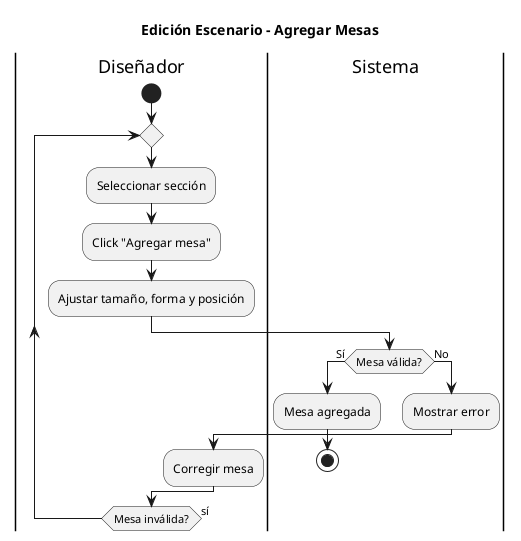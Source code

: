 @startuml
title Edición Escenario - Agregar Mesas
|Diseñador|
start
repeat
  :Seleccionar sección;
  :Click "Agregar mesa";
  :Ajustar tamaño, forma y posición;

  |Sistema|
  if (Mesa válida?) then (Sí)
    :Mesa agregada;
    stop
  else (No)
    :Mostrar error;
    |Diseñador|
    :Corregir mesa;
  endif
repeat while (Mesa inválida?) is (sí)
@enduml
